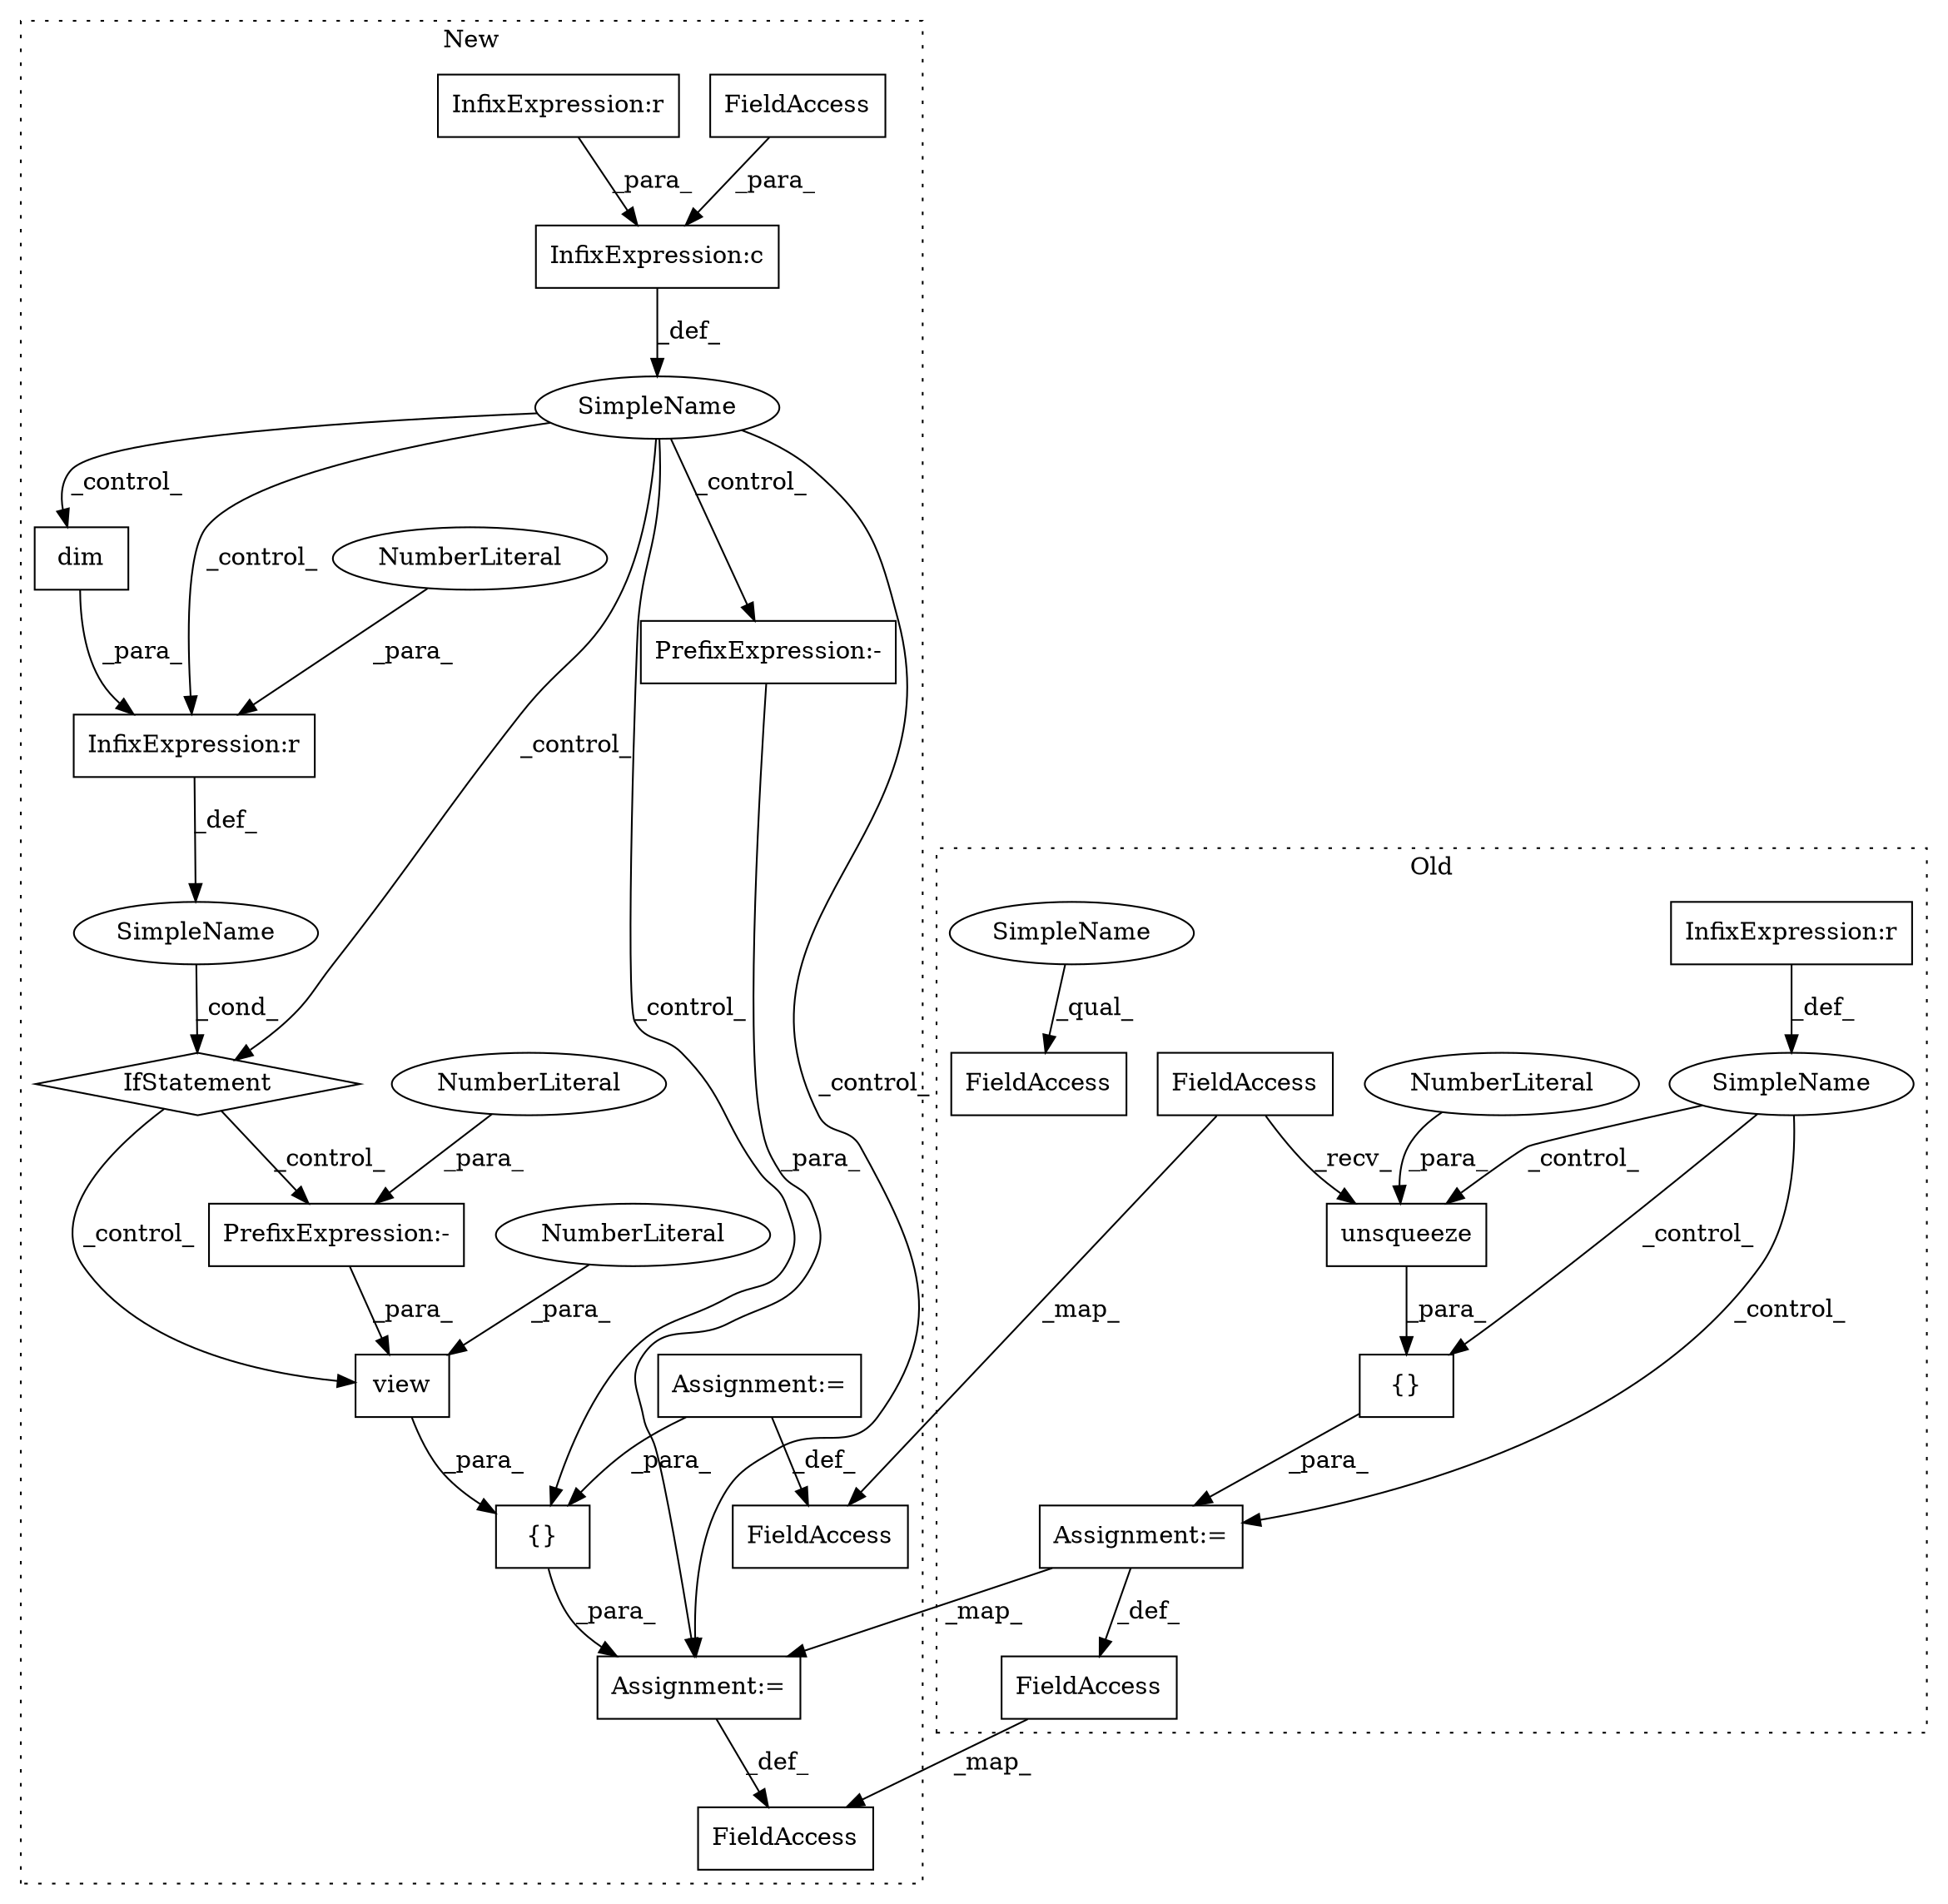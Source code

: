 digraph G {
subgraph cluster0 {
1 [label="{}" a="4" s="788,823" l="1,1" shape="box"];
9 [label="FieldAccess" a="22" s="757" l="11" shape="box"];
16 [label="SimpleName" a="42" s="" l="" shape="ellipse"];
17 [label="Assignment:=" a="7" s="768" l="1" shape="box"];
20 [label="InfixExpression:r" a="27" s="696" l="4" shape="box"];
21 [label="FieldAccess" a="22" s="714" l="11" shape="box"];
22 [label="unsqueeze" a="32" s="811,822" l="10,1" shape="box"];
23 [label="NumberLiteral" a="34" s="821" l="1" shape="ellipse"];
27 [label="FieldAccess" a="22" s="799" l="11" shape="box"];
29 [label="SimpleName" a="42" s="714" l="4" shape="ellipse"];
label = "Old";
style="dotted";
}
subgraph cluster1 {
2 [label="dim" a="32" s="813" l="5" shape="box"];
3 [label="InfixExpression:r" a="27" s="818" l="4" shape="box"];
4 [label="NumberLiteral" a="34" s="822" l="1" shape="ellipse"];
5 [label="IfStatement" a="25" s="824" l="3" shape="diamond"];
6 [label="SimpleName" a="42" s="" l="" shape="ellipse"];
7 [label="PrefixExpression:-" a="38" s="839" l="1" shape="box"];
8 [label="FieldAccess" a="22" s="862" l="11" shape="box"];
10 [label="NumberLiteral" a="34" s="840" l="1" shape="ellipse"];
11 [label="{}" a="4" s="893,920" l="1,1" shape="box"];
12 [label="InfixExpression:c" a="27" s="775" l="4" shape="box"];
13 [label="FieldAccess" a="22" s="779" l="8" shape="box"];
14 [label="SimpleName" a="42" s="" l="" shape="ellipse"];
15 [label="PrefixExpression:-" a="38" s="922" l="1" shape="box"];
18 [label="Assignment:=" a="7" s="873" l="1" shape="box"];
19 [label="InfixExpression:r" a="27" s="766" l="4" shape="box"];
24 [label="view" a="32" s="834,843" l="5,1" shape="box"];
25 [label="NumberLiteral" a="34" s="842" l="1" shape="ellipse"];
26 [label="Assignment:=" a="7" s="510" l="1" shape="box"];
28 [label="FieldAccess" a="22" s="947" l="11" shape="box"];
label = "New";
style="dotted";
}
1 -> 17 [label="_para_"];
2 -> 3 [label="_para_"];
3 -> 6 [label="_def_"];
4 -> 3 [label="_para_"];
5 -> 7 [label="_control_"];
5 -> 24 [label="_control_"];
6 -> 5 [label="_cond_"];
7 -> 24 [label="_para_"];
9 -> 8 [label="_map_"];
10 -> 7 [label="_para_"];
11 -> 18 [label="_para_"];
12 -> 14 [label="_def_"];
13 -> 12 [label="_para_"];
14 -> 11 [label="_control_"];
14 -> 15 [label="_control_"];
14 -> 2 [label="_control_"];
14 -> 5 [label="_control_"];
14 -> 3 [label="_control_"];
14 -> 18 [label="_control_"];
15 -> 18 [label="_para_"];
16 -> 1 [label="_control_"];
16 -> 17 [label="_control_"];
16 -> 22 [label="_control_"];
17 -> 18 [label="_map_"];
17 -> 9 [label="_def_"];
18 -> 8 [label="_def_"];
19 -> 12 [label="_para_"];
20 -> 16 [label="_def_"];
22 -> 1 [label="_para_"];
23 -> 22 [label="_para_"];
24 -> 11 [label="_para_"];
25 -> 24 [label="_para_"];
26 -> 11 [label="_para_"];
26 -> 28 [label="_def_"];
27 -> 22 [label="_recv_"];
27 -> 28 [label="_map_"];
29 -> 21 [label="_qual_"];
}
